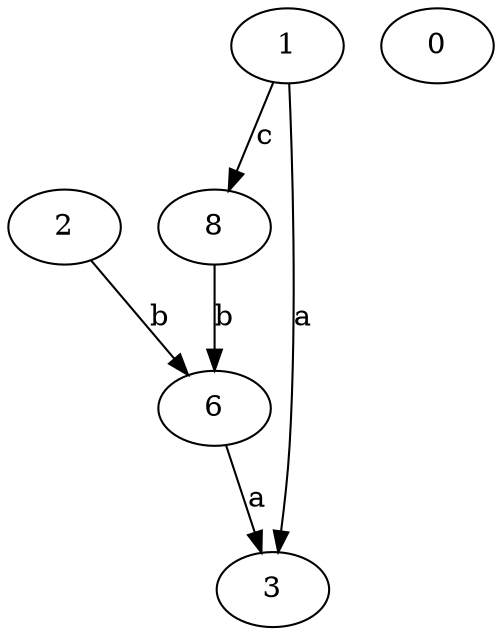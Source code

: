 strict digraph  {
3;
6;
0;
1;
2;
8;
6 -> 3  [label=a];
1 -> 3  [label=a];
1 -> 8  [label=c];
2 -> 6  [label=b];
8 -> 6  [label=b];
}
